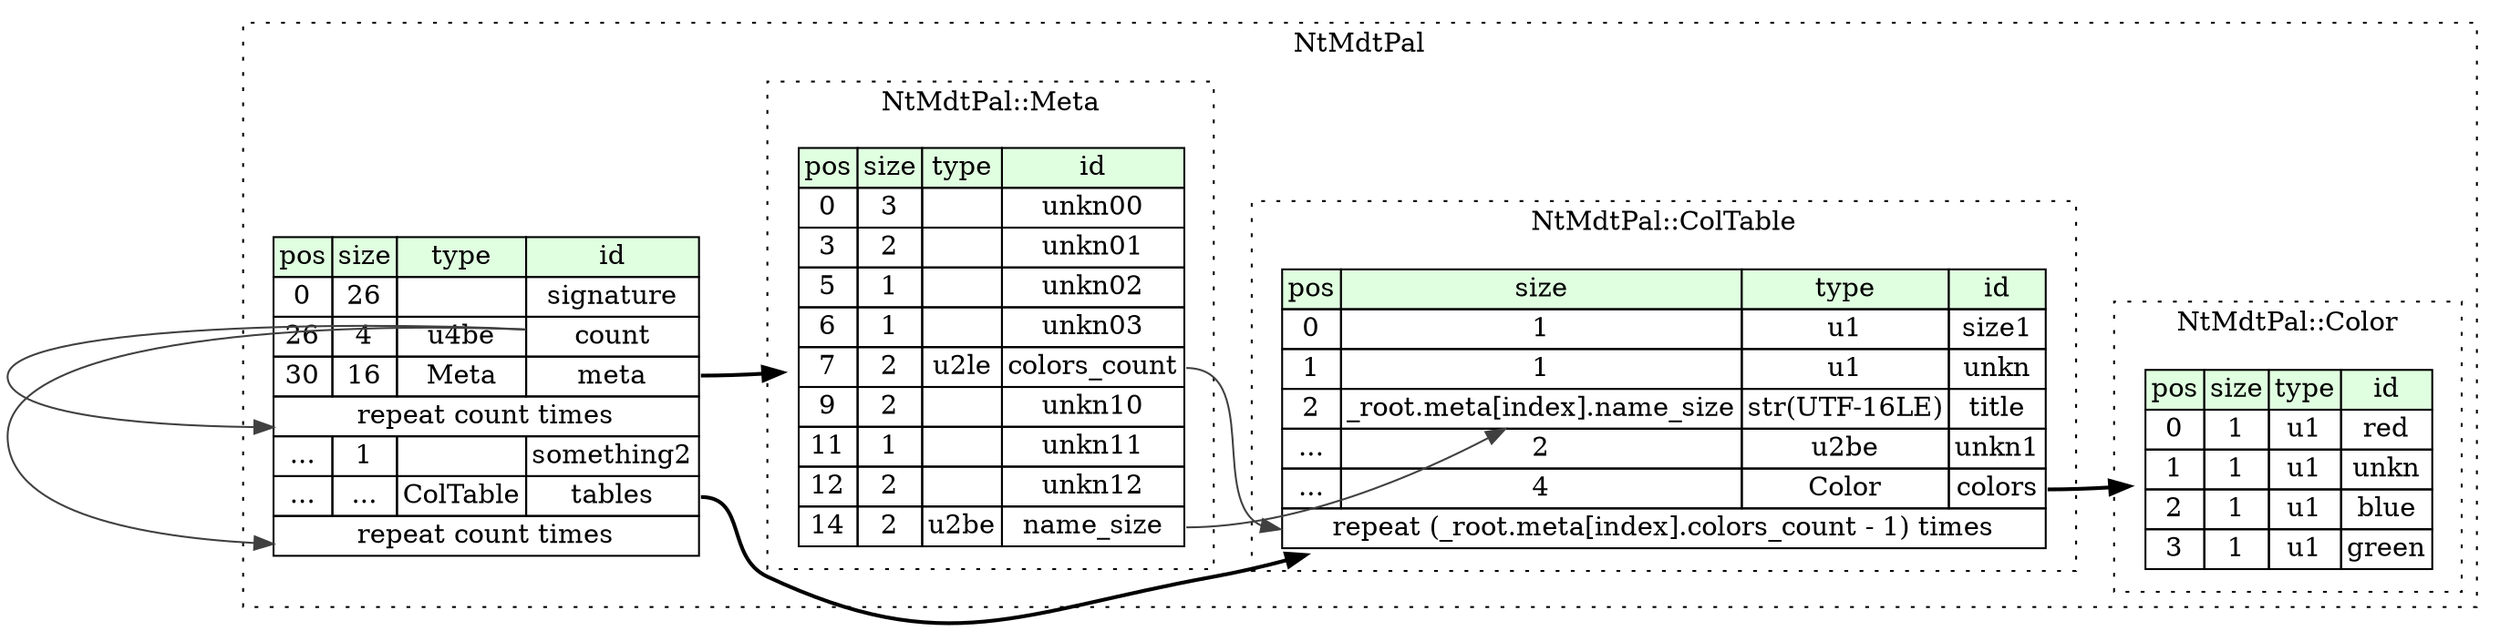 digraph {
	rankdir=LR;
	node [shape=plaintext];
	subgraph cluster__nt_mdt_pal {
		label="NtMdtPal";
		graph[style=dotted];

		nt_mdt_pal__seq [label=<<TABLE BORDER="0" CELLBORDER="1" CELLSPACING="0">
			<TR><TD BGCOLOR="#E0FFE0">pos</TD><TD BGCOLOR="#E0FFE0">size</TD><TD BGCOLOR="#E0FFE0">type</TD><TD BGCOLOR="#E0FFE0">id</TD></TR>
			<TR><TD PORT="signature_pos">0</TD><TD PORT="signature_size">26</TD><TD></TD><TD PORT="signature_type">signature</TD></TR>
			<TR><TD PORT="count_pos">26</TD><TD PORT="count_size">4</TD><TD>u4be</TD><TD PORT="count_type">count</TD></TR>
			<TR><TD PORT="meta_pos">30</TD><TD PORT="meta_size">16</TD><TD>Meta</TD><TD PORT="meta_type">meta</TD></TR>
			<TR><TD COLSPAN="4" PORT="meta__repeat">repeat count times</TD></TR>
			<TR><TD PORT="something2_pos">...</TD><TD PORT="something2_size">1</TD><TD></TD><TD PORT="something2_type">something2</TD></TR>
			<TR><TD PORT="tables_pos">...</TD><TD PORT="tables_size">...</TD><TD>ColTable</TD><TD PORT="tables_type">tables</TD></TR>
			<TR><TD COLSPAN="4" PORT="tables__repeat">repeat count times</TD></TR>
		</TABLE>>];
		subgraph cluster__meta {
			label="NtMdtPal::Meta";
			graph[style=dotted];

			meta__seq [label=<<TABLE BORDER="0" CELLBORDER="1" CELLSPACING="0">
				<TR><TD BGCOLOR="#E0FFE0">pos</TD><TD BGCOLOR="#E0FFE0">size</TD><TD BGCOLOR="#E0FFE0">type</TD><TD BGCOLOR="#E0FFE0">id</TD></TR>
				<TR><TD PORT="unkn00_pos">0</TD><TD PORT="unkn00_size">3</TD><TD></TD><TD PORT="unkn00_type">unkn00</TD></TR>
				<TR><TD PORT="unkn01_pos">3</TD><TD PORT="unkn01_size">2</TD><TD></TD><TD PORT="unkn01_type">unkn01</TD></TR>
				<TR><TD PORT="unkn02_pos">5</TD><TD PORT="unkn02_size">1</TD><TD></TD><TD PORT="unkn02_type">unkn02</TD></TR>
				<TR><TD PORT="unkn03_pos">6</TD><TD PORT="unkn03_size">1</TD><TD></TD><TD PORT="unkn03_type">unkn03</TD></TR>
				<TR><TD PORT="colors_count_pos">7</TD><TD PORT="colors_count_size">2</TD><TD>u2le</TD><TD PORT="colors_count_type">colors_count</TD></TR>
				<TR><TD PORT="unkn10_pos">9</TD><TD PORT="unkn10_size">2</TD><TD></TD><TD PORT="unkn10_type">unkn10</TD></TR>
				<TR><TD PORT="unkn11_pos">11</TD><TD PORT="unkn11_size">1</TD><TD></TD><TD PORT="unkn11_type">unkn11</TD></TR>
				<TR><TD PORT="unkn12_pos">12</TD><TD PORT="unkn12_size">2</TD><TD></TD><TD PORT="unkn12_type">unkn12</TD></TR>
				<TR><TD PORT="name_size_pos">14</TD><TD PORT="name_size_size">2</TD><TD>u2be</TD><TD PORT="name_size_type">name_size</TD></TR>
			</TABLE>>];
		}
		subgraph cluster__color {
			label="NtMdtPal::Color";
			graph[style=dotted];

			color__seq [label=<<TABLE BORDER="0" CELLBORDER="1" CELLSPACING="0">
				<TR><TD BGCOLOR="#E0FFE0">pos</TD><TD BGCOLOR="#E0FFE0">size</TD><TD BGCOLOR="#E0FFE0">type</TD><TD BGCOLOR="#E0FFE0">id</TD></TR>
				<TR><TD PORT="red_pos">0</TD><TD PORT="red_size">1</TD><TD>u1</TD><TD PORT="red_type">red</TD></TR>
				<TR><TD PORT="unkn_pos">1</TD><TD PORT="unkn_size">1</TD><TD>u1</TD><TD PORT="unkn_type">unkn</TD></TR>
				<TR><TD PORT="blue_pos">2</TD><TD PORT="blue_size">1</TD><TD>u1</TD><TD PORT="blue_type">blue</TD></TR>
				<TR><TD PORT="green_pos">3</TD><TD PORT="green_size">1</TD><TD>u1</TD><TD PORT="green_type">green</TD></TR>
			</TABLE>>];
		}
		subgraph cluster__col_table {
			label="NtMdtPal::ColTable";
			graph[style=dotted];

			col_table__seq [label=<<TABLE BORDER="0" CELLBORDER="1" CELLSPACING="0">
				<TR><TD BGCOLOR="#E0FFE0">pos</TD><TD BGCOLOR="#E0FFE0">size</TD><TD BGCOLOR="#E0FFE0">type</TD><TD BGCOLOR="#E0FFE0">id</TD></TR>
				<TR><TD PORT="size1_pos">0</TD><TD PORT="size1_size">1</TD><TD>u1</TD><TD PORT="size1_type">size1</TD></TR>
				<TR><TD PORT="unkn_pos">1</TD><TD PORT="unkn_size">1</TD><TD>u1</TD><TD PORT="unkn_type">unkn</TD></TR>
				<TR><TD PORT="title_pos">2</TD><TD PORT="title_size">_root.meta[index].name_size</TD><TD>str(UTF-16LE)</TD><TD PORT="title_type">title</TD></TR>
				<TR><TD PORT="unkn1_pos">...</TD><TD PORT="unkn1_size">2</TD><TD>u2be</TD><TD PORT="unkn1_type">unkn1</TD></TR>
				<TR><TD PORT="colors_pos">...</TD><TD PORT="colors_size">4</TD><TD>Color</TD><TD PORT="colors_type">colors</TD></TR>
				<TR><TD COLSPAN="4" PORT="colors__repeat">repeat (_root.meta[index].colors_count - 1) times</TD></TR>
			</TABLE>>];
		}
	}
	nt_mdt_pal__seq:meta_type -> meta__seq [style=bold];
	nt_mdt_pal__seq:count_type -> nt_mdt_pal__seq:meta__repeat [color="#404040"];
	nt_mdt_pal__seq:tables_type -> col_table__seq [style=bold];
	nt_mdt_pal__seq:count_type -> nt_mdt_pal__seq:tables__repeat [color="#404040"];
	meta__seq:name_size_type -> col_table__seq:title_size [color="#404040"];
	col_table__seq:colors_type -> color__seq [style=bold];
	meta__seq:colors_count_type -> col_table__seq:colors__repeat [color="#404040"];
}
